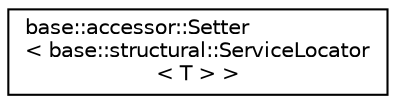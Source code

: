 digraph "クラス階層図"
{
 // LATEX_PDF_SIZE
  edge [fontname="Helvetica",fontsize="10",labelfontname="Helvetica",labelfontsize="10"];
  node [fontname="Helvetica",fontsize="10",shape=record];
  rankdir="LR";
  Node0 [label="base::accessor::Setter\l\< base::structural::ServiceLocator\l\< T \> \>",height=0.2,width=0.4,color="black", fillcolor="white", style="filled",URL="$classbase_1_1accessor_1_1_setter_3_01base_1_1structural_1_1_service_locator_3_01_t_01_4_01_4.html",tooltip=" "];
}
